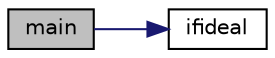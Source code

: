 digraph "main"
{
 // LATEX_PDF_SIZE
  edge [fontname="Helvetica",fontsize="10",labelfontname="Helvetica",labelfontsize="10"];
  node [fontname="Helvetica",fontsize="10",shape=record];
  rankdir="LR";
  Node1 [label="main",height=0.2,width=0.4,color="black", fillcolor="grey75", style="filled", fontcolor="black",tooltip="Це звичайний int main, у якому вказуюється число, а інше число генеруєтсья за допомогою генератора пс..."];
  Node1 -> Node2 [color="midnightblue",fontsize="10",style="solid",fontname="Helvetica"];
  Node2 [label="ifideal",height=0.2,width=0.4,color="black", fillcolor="white", style="filled",URL="$main5_84_8c.html#acd44680b1e3e5b86cd8a64744e0af744",tooltip="Ця функція визначає, чи є передане число ідеальним, чи ні."];
}
